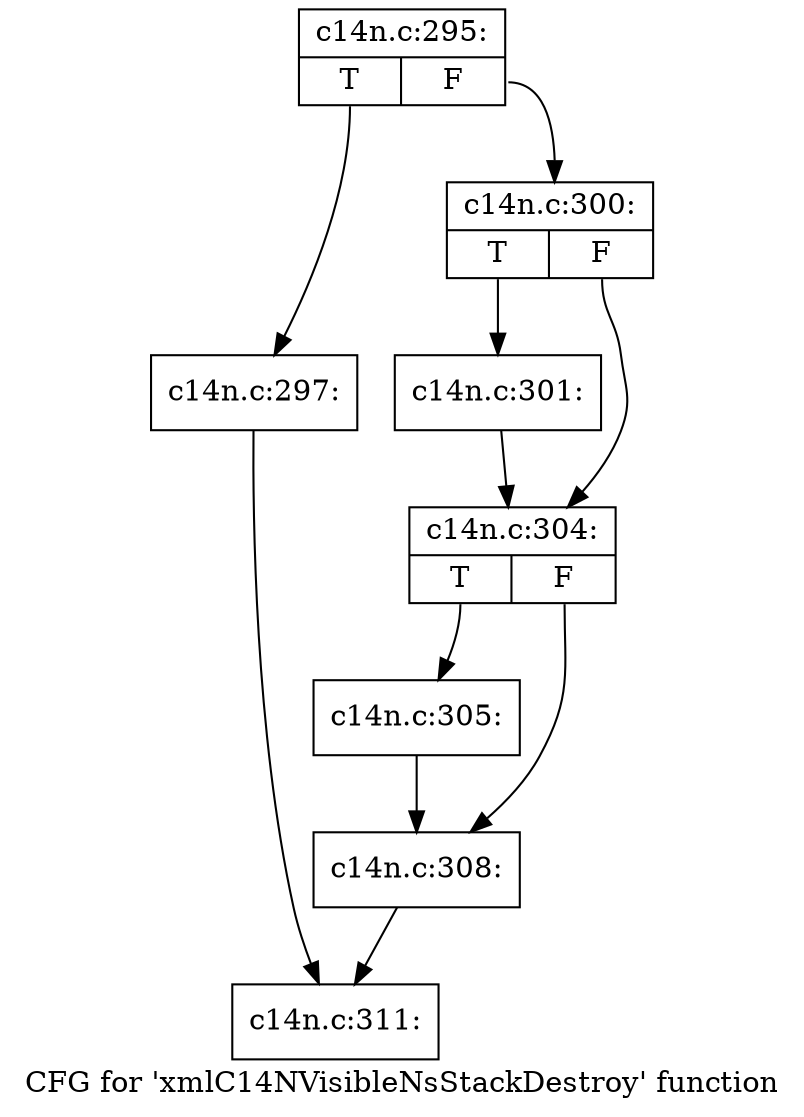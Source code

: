 digraph "CFG for 'xmlC14NVisibleNsStackDestroy' function" {
	label="CFG for 'xmlC14NVisibleNsStackDestroy' function";

	Node0x4b82ff0 [shape=record,label="{c14n.c:295:|{<s0>T|<s1>F}}"];
	Node0x4b82ff0:s0 -> Node0x4b829b0;
	Node0x4b82ff0:s1 -> Node0x4b82a00;
	Node0x4b829b0 [shape=record,label="{c14n.c:297:}"];
	Node0x4b829b0 -> Node0x4b81060;
	Node0x4b82a00 [shape=record,label="{c14n.c:300:|{<s0>T|<s1>F}}"];
	Node0x4b82a00:s0 -> Node0x4b80cd0;
	Node0x4b82a00:s1 -> Node0x4a43a70;
	Node0x4b80cd0 [shape=record,label="{c14n.c:301:}"];
	Node0x4b80cd0 -> Node0x4a43a70;
	Node0x4a43a70 [shape=record,label="{c14n.c:304:|{<s0>T|<s1>F}}"];
	Node0x4a43a70:s0 -> Node0x4b84c50;
	Node0x4a43a70:s1 -> Node0x4b84ca0;
	Node0x4b84c50 [shape=record,label="{c14n.c:305:}"];
	Node0x4b84c50 -> Node0x4b84ca0;
	Node0x4b84ca0 [shape=record,label="{c14n.c:308:}"];
	Node0x4b84ca0 -> Node0x4b81060;
	Node0x4b81060 [shape=record,label="{c14n.c:311:}"];
}
